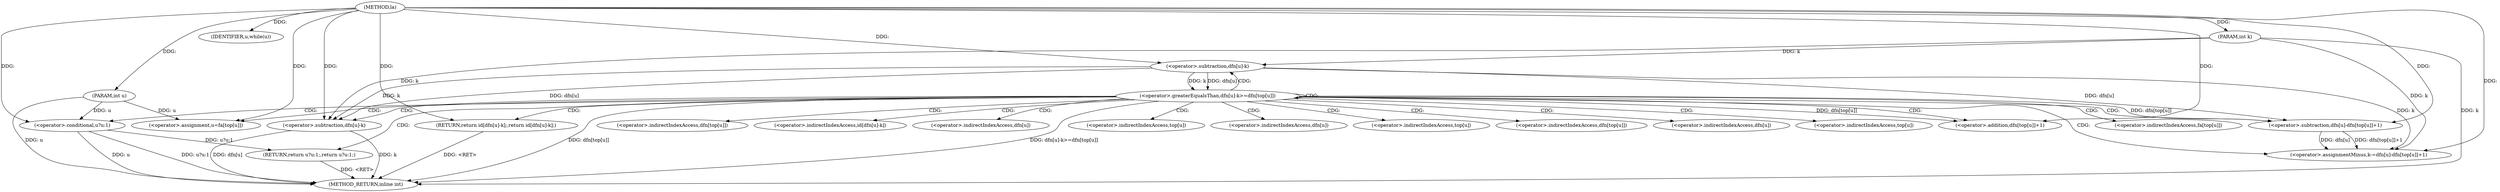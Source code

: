 digraph "la" {  
"1000261" [label = "(METHOD,la)" ]
"1000313" [label = "(METHOD_RETURN,inline int)" ]
"1000262" [label = "(PARAM,int u)" ]
"1000263" [label = "(PARAM,int k)" ]
"1000308" [label = "(RETURN,return u?u:1;,return u?u:1;)" ]
"1000266" [label = "(IDENTIFIER,u,while(u))" ]
"1000309" [label = "(<operator>.conditional,u?u:1)" ]
"1000288" [label = "(<operator>.assignmentMinus,k-=dfn[u]-dfn[top[u]]+1)" ]
"1000301" [label = "(<operator>.assignment,u=fa[top[u]])" ]
"1000269" [label = "(<operator>.greaterEqualsThan,dfn[u]-k>=dfn[top[u]])" ]
"1000280" [label = "(RETURN,return id[dfn[u]-k];,return id[dfn[u]-k];)" ]
"1000290" [label = "(<operator>.subtraction,dfn[u]-dfn[top[u]]+1)" ]
"1000270" [label = "(<operator>.subtraction,dfn[u]-k)" ]
"1000294" [label = "(<operator>.addition,dfn[top[u]]+1)" ]
"1000283" [label = "(<operator>.subtraction,dfn[u]-k)" ]
"1000303" [label = "(<operator>.indirectIndexAccess,fa[top[u]])" ]
"1000275" [label = "(<operator>.indirectIndexAccess,dfn[top[u]])" ]
"1000281" [label = "(<operator>.indirectIndexAccess,id[dfn[u]-k])" ]
"1000291" [label = "(<operator>.indirectIndexAccess,dfn[u])" ]
"1000305" [label = "(<operator>.indirectIndexAccess,top[u])" ]
"1000271" [label = "(<operator>.indirectIndexAccess,dfn[u])" ]
"1000277" [label = "(<operator>.indirectIndexAccess,top[u])" ]
"1000295" [label = "(<operator>.indirectIndexAccess,dfn[top[u]])" ]
"1000284" [label = "(<operator>.indirectIndexAccess,dfn[u])" ]
"1000297" [label = "(<operator>.indirectIndexAccess,top[u])" ]
  "1000280" -> "1000313"  [ label = "DDG: <RET>"] 
  "1000308" -> "1000313"  [ label = "DDG: <RET>"] 
  "1000262" -> "1000313"  [ label = "DDG: u"] 
  "1000263" -> "1000313"  [ label = "DDG: k"] 
  "1000309" -> "1000313"  [ label = "DDG: u"] 
  "1000309" -> "1000313"  [ label = "DDG: u?u:1"] 
  "1000269" -> "1000313"  [ label = "DDG: dfn[top[u]]"] 
  "1000269" -> "1000313"  [ label = "DDG: dfn[u]-k>=dfn[top[u]]"] 
  "1000283" -> "1000313"  [ label = "DDG: dfn[u]"] 
  "1000283" -> "1000313"  [ label = "DDG: k"] 
  "1000261" -> "1000262"  [ label = "DDG: "] 
  "1000261" -> "1000263"  [ label = "DDG: "] 
  "1000309" -> "1000308"  [ label = "DDG: u?u:1"] 
  "1000261" -> "1000266"  [ label = "DDG: "] 
  "1000262" -> "1000309"  [ label = "DDG: u"] 
  "1000261" -> "1000309"  [ label = "DDG: "] 
  "1000290" -> "1000288"  [ label = "DDG: dfn[top[u]]+1"] 
  "1000290" -> "1000288"  [ label = "DDG: dfn[u]"] 
  "1000261" -> "1000280"  [ label = "DDG: "] 
  "1000270" -> "1000288"  [ label = "DDG: k"] 
  "1000263" -> "1000288"  [ label = "DDG: k"] 
  "1000261" -> "1000288"  [ label = "DDG: "] 
  "1000262" -> "1000301"  [ label = "DDG: u"] 
  "1000261" -> "1000301"  [ label = "DDG: "] 
  "1000270" -> "1000269"  [ label = "DDG: dfn[u]"] 
  "1000270" -> "1000269"  [ label = "DDG: k"] 
  "1000270" -> "1000290"  [ label = "DDG: dfn[u]"] 
  "1000269" -> "1000290"  [ label = "DDG: dfn[top[u]]"] 
  "1000261" -> "1000290"  [ label = "DDG: "] 
  "1000263" -> "1000270"  [ label = "DDG: k"] 
  "1000261" -> "1000270"  [ label = "DDG: "] 
  "1000269" -> "1000294"  [ label = "DDG: dfn[top[u]]"] 
  "1000261" -> "1000294"  [ label = "DDG: "] 
  "1000270" -> "1000283"  [ label = "DDG: dfn[u]"] 
  "1000270" -> "1000283"  [ label = "DDG: k"] 
  "1000263" -> "1000283"  [ label = "DDG: k"] 
  "1000261" -> "1000283"  [ label = "DDG: "] 
  "1000269" -> "1000283"  [ label = "CDG: "] 
  "1000269" -> "1000294"  [ label = "CDG: "] 
  "1000269" -> "1000281"  [ label = "CDG: "] 
  "1000269" -> "1000305"  [ label = "CDG: "] 
  "1000269" -> "1000303"  [ label = "CDG: "] 
  "1000269" -> "1000284"  [ label = "CDG: "] 
  "1000269" -> "1000280"  [ label = "CDG: "] 
  "1000269" -> "1000297"  [ label = "CDG: "] 
  "1000269" -> "1000301"  [ label = "CDG: "] 
  "1000269" -> "1000295"  [ label = "CDG: "] 
  "1000269" -> "1000288"  [ label = "CDG: "] 
  "1000269" -> "1000291"  [ label = "CDG: "] 
  "1000269" -> "1000290"  [ label = "CDG: "] 
  "1000269" -> "1000309"  [ label = "CDG: "] 
  "1000269" -> "1000269"  [ label = "CDG: "] 
  "1000269" -> "1000271"  [ label = "CDG: "] 
  "1000269" -> "1000308"  [ label = "CDG: "] 
  "1000269" -> "1000270"  [ label = "CDG: "] 
  "1000269" -> "1000277"  [ label = "CDG: "] 
  "1000269" -> "1000275"  [ label = "CDG: "] 
}
